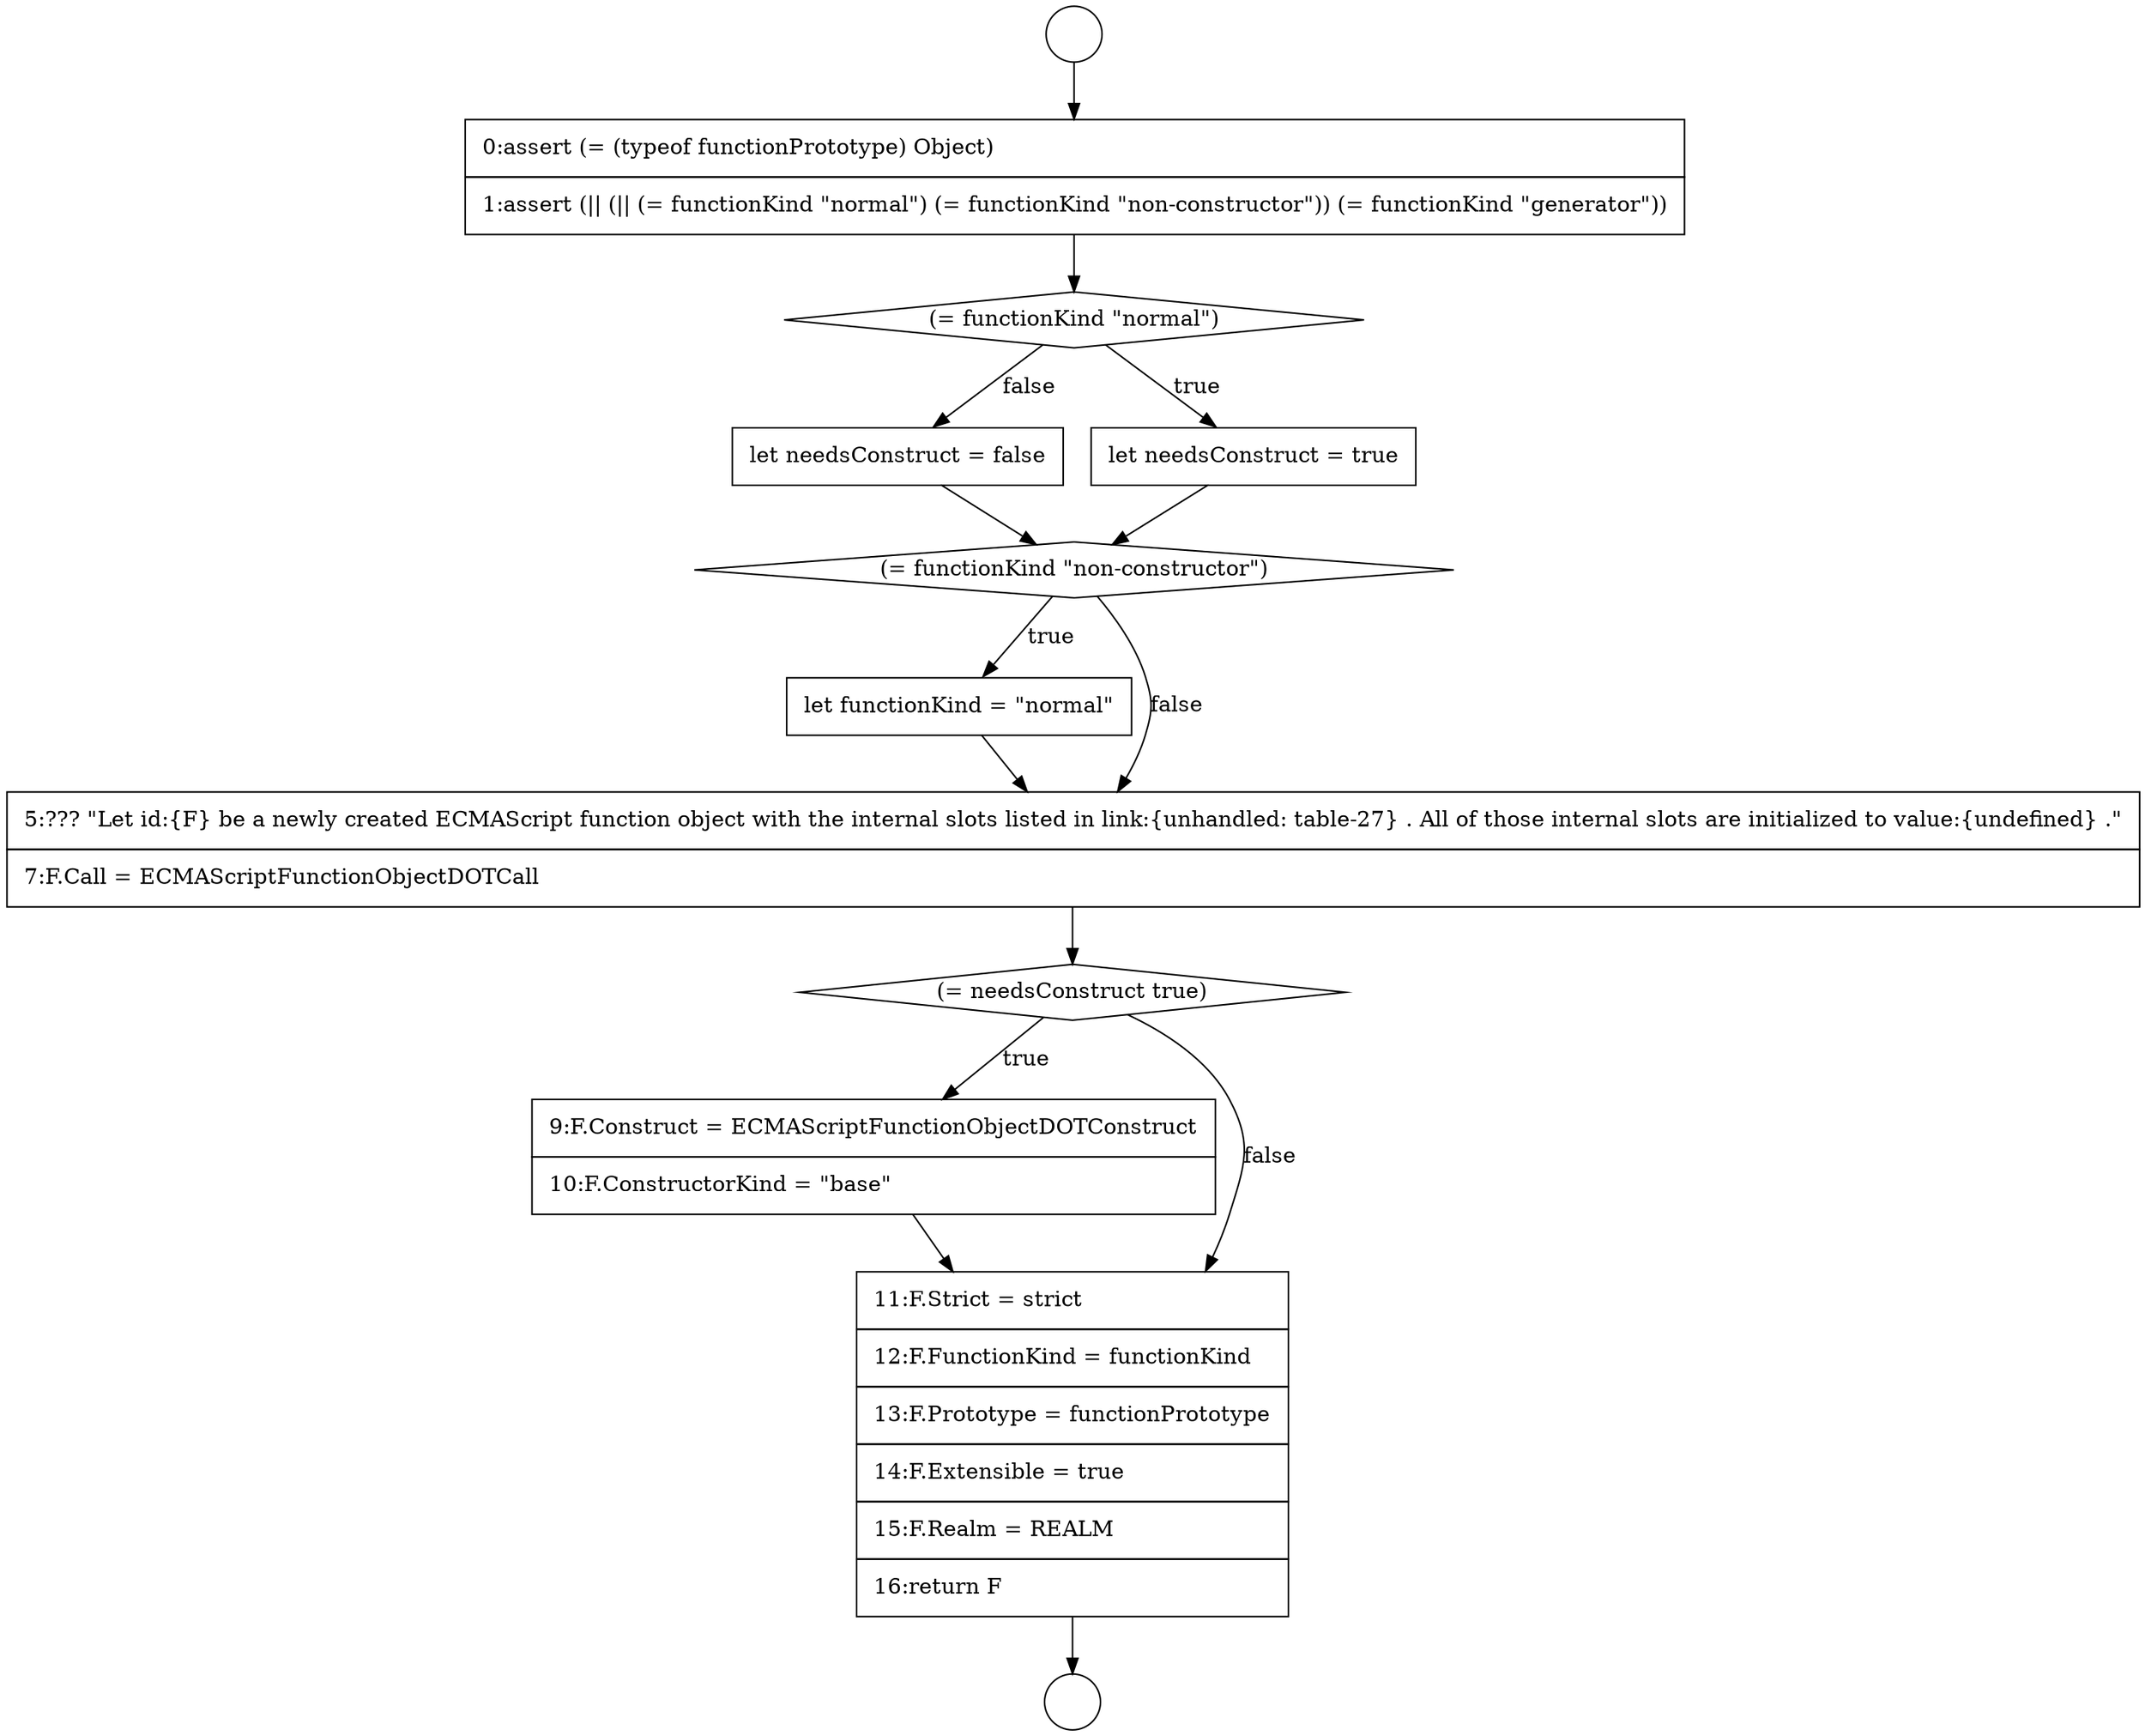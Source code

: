 digraph {
  node0 [shape=circle label=" " color="black" fillcolor="white" style=filled]
  node5 [shape=none, margin=0, label=<<font color="black">
    <table border="0" cellborder="1" cellspacing="0" cellpadding="10">
      <tr><td align="left">let needsConstruct = false</td></tr>
    </table>
  </font>> color="black" fillcolor="white" style=filled]
  node10 [shape=none, margin=0, label=<<font color="black">
    <table border="0" cellborder="1" cellspacing="0" cellpadding="10">
      <tr><td align="left">9:F.Construct = ECMAScriptFunctionObjectDOTConstruct</td></tr>
      <tr><td align="left">10:F.ConstructorKind = &quot;base&quot;</td></tr>
    </table>
  </font>> color="black" fillcolor="white" style=filled]
  node1 [shape=circle label=" " color="black" fillcolor="white" style=filled]
  node6 [shape=diamond, label=<<font color="black">(= functionKind &quot;non-constructor&quot;)</font>> color="black" fillcolor="white" style=filled]
  node9 [shape=diamond, label=<<font color="black">(= needsConstruct true)</font>> color="black" fillcolor="white" style=filled]
  node2 [shape=none, margin=0, label=<<font color="black">
    <table border="0" cellborder="1" cellspacing="0" cellpadding="10">
      <tr><td align="left">0:assert (= (typeof functionPrototype) Object)</td></tr>
      <tr><td align="left">1:assert (|| (|| (= functionKind &quot;normal&quot;) (= functionKind &quot;non-constructor&quot;)) (= functionKind &quot;generator&quot;))</td></tr>
    </table>
  </font>> color="black" fillcolor="white" style=filled]
  node7 [shape=none, margin=0, label=<<font color="black">
    <table border="0" cellborder="1" cellspacing="0" cellpadding="10">
      <tr><td align="left">let functionKind = &quot;normal&quot;</td></tr>
    </table>
  </font>> color="black" fillcolor="white" style=filled]
  node3 [shape=diamond, label=<<font color="black">(= functionKind &quot;normal&quot;)</font>> color="black" fillcolor="white" style=filled]
  node11 [shape=none, margin=0, label=<<font color="black">
    <table border="0" cellborder="1" cellspacing="0" cellpadding="10">
      <tr><td align="left">11:F.Strict = strict</td></tr>
      <tr><td align="left">12:F.FunctionKind = functionKind</td></tr>
      <tr><td align="left">13:F.Prototype = functionPrototype</td></tr>
      <tr><td align="left">14:F.Extensible = true</td></tr>
      <tr><td align="left">15:F.Realm = REALM</td></tr>
      <tr><td align="left">16:return F</td></tr>
    </table>
  </font>> color="black" fillcolor="white" style=filled]
  node8 [shape=none, margin=0, label=<<font color="black">
    <table border="0" cellborder="1" cellspacing="0" cellpadding="10">
      <tr><td align="left">5:??? &quot;Let id:{F} be a newly created ECMAScript function object with the internal slots listed in link:{unhandled: table-27} . All of those internal slots are initialized to value:{undefined} .&quot;</td></tr>
      <tr><td align="left">7:F.Call = ECMAScriptFunctionObjectDOTCall</td></tr>
    </table>
  </font>> color="black" fillcolor="white" style=filled]
  node4 [shape=none, margin=0, label=<<font color="black">
    <table border="0" cellborder="1" cellspacing="0" cellpadding="10">
      <tr><td align="left">let needsConstruct = true</td></tr>
    </table>
  </font>> color="black" fillcolor="white" style=filled]
  node5 -> node6 [ color="black"]
  node9 -> node10 [label=<<font color="black">true</font>> color="black"]
  node9 -> node11 [label=<<font color="black">false</font>> color="black"]
  node0 -> node2 [ color="black"]
  node11 -> node1 [ color="black"]
  node10 -> node11 [ color="black"]
  node8 -> node9 [ color="black"]
  node6 -> node7 [label=<<font color="black">true</font>> color="black"]
  node6 -> node8 [label=<<font color="black">false</font>> color="black"]
  node4 -> node6 [ color="black"]
  node7 -> node8 [ color="black"]
  node2 -> node3 [ color="black"]
  node3 -> node4 [label=<<font color="black">true</font>> color="black"]
  node3 -> node5 [label=<<font color="black">false</font>> color="black"]
}
